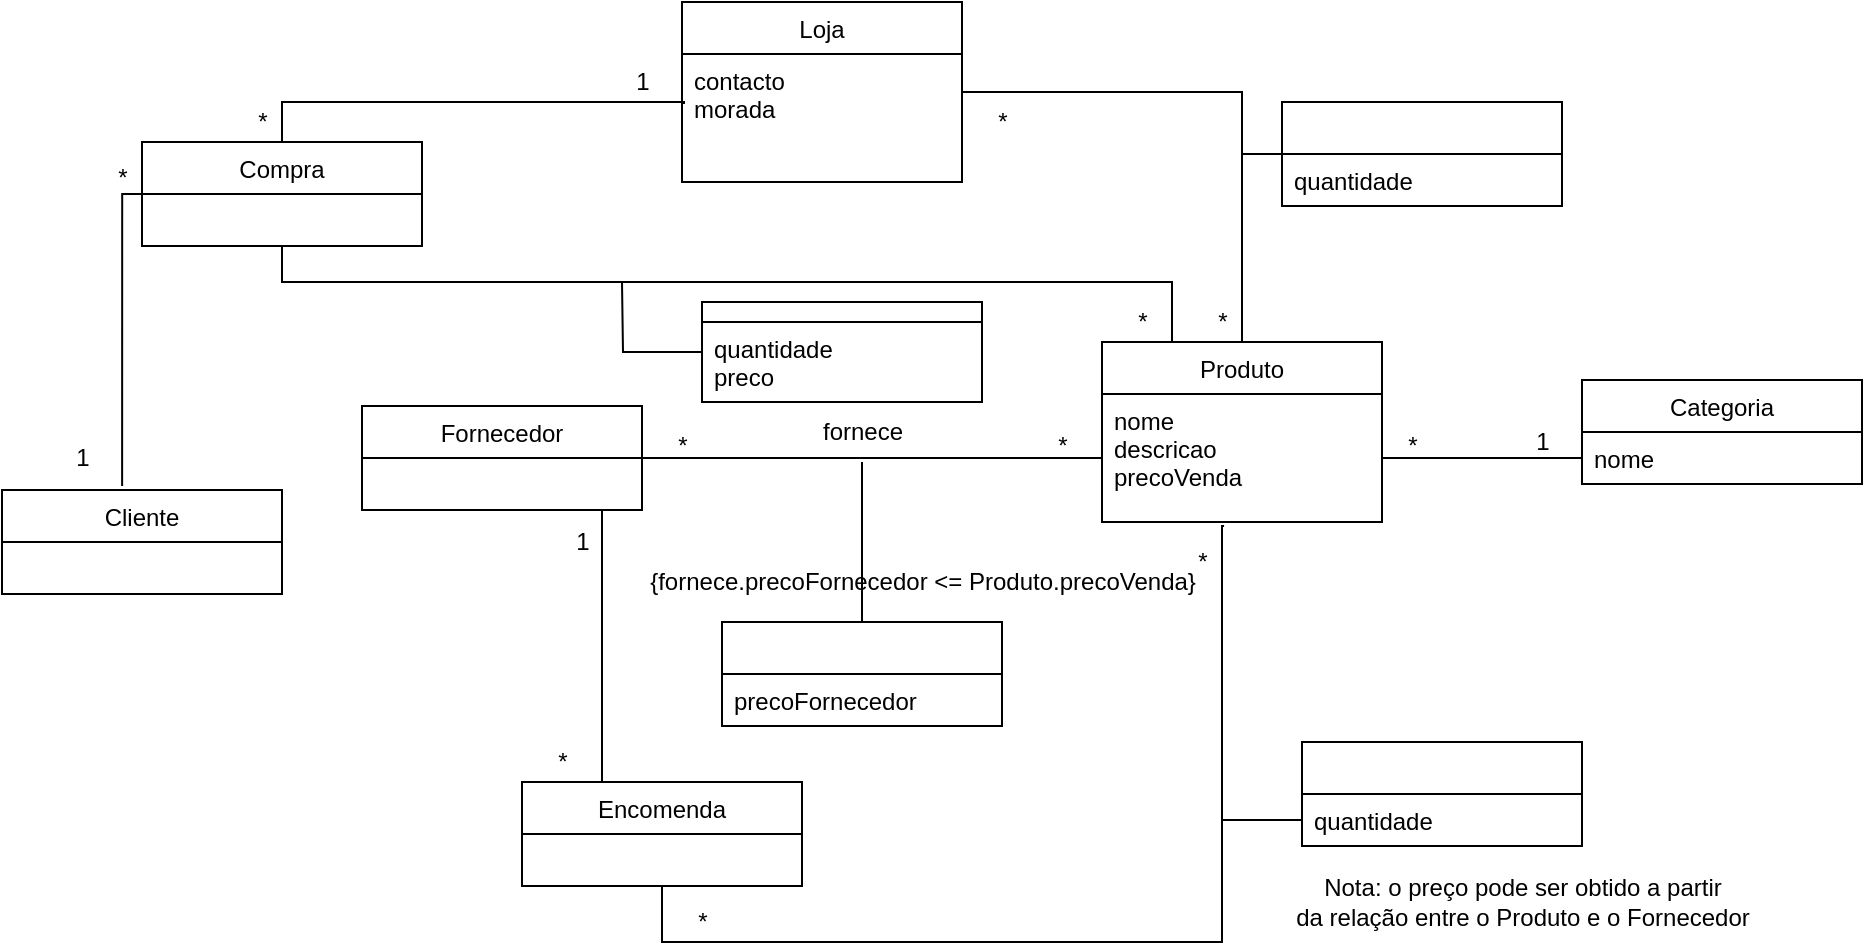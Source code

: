 <mxfile version="13.3.0" type="device"><diagram id="XZMEje1taM5lRdZXFqOP" name="Page-1"><mxGraphModel dx="1941" dy="1301" grid="1" gridSize="10" guides="1" tooltips="1" connect="1" arrows="1" fold="1" page="1" pageScale="1" pageWidth="850" pageHeight="1100" math="0" shadow="0"><root><mxCell id="0"/><mxCell id="1" parent="0"/><mxCell id="4p3NbqSpUj4LbXo-jJyQ-1" value="Produto" style="swimlane;fontStyle=0;childLayout=stackLayout;horizontal=1;startSize=26;fillColor=none;horizontalStack=0;resizeParent=1;resizeParentMax=0;resizeLast=0;collapsible=1;marginBottom=0;" vertex="1" parent="1"><mxGeometry x="280" y="240" width="140" height="90" as="geometry"/></mxCell><mxCell id="4p3NbqSpUj4LbXo-jJyQ-2" value="nome&#xA;descricao&#xA;precoVenda&#xA;&#xA;" style="text;strokeColor=none;fillColor=none;align=left;verticalAlign=top;spacingLeft=4;spacingRight=4;overflow=hidden;rotatable=0;points=[[0,0.5],[1,0.5]];portConstraint=eastwest;" vertex="1" parent="4p3NbqSpUj4LbXo-jJyQ-1"><mxGeometry y="26" width="140" height="64" as="geometry"/></mxCell><mxCell id="4p3NbqSpUj4LbXo-jJyQ-5" value="Categoria" style="swimlane;fontStyle=0;childLayout=stackLayout;horizontal=1;startSize=26;fillColor=none;horizontalStack=0;resizeParent=1;resizeParentMax=0;resizeLast=0;collapsible=1;marginBottom=0;" vertex="1" parent="1"><mxGeometry x="520" y="259" width="140" height="52" as="geometry"/></mxCell><mxCell id="4p3NbqSpUj4LbXo-jJyQ-6" value="nome" style="text;strokeColor=none;fillColor=none;align=left;verticalAlign=top;spacingLeft=4;spacingRight=4;overflow=hidden;rotatable=0;points=[[0,0.5],[1,0.5]];portConstraint=eastwest;" vertex="1" parent="4p3NbqSpUj4LbXo-jJyQ-5"><mxGeometry y="26" width="140" height="26" as="geometry"/></mxCell><mxCell id="4p3NbqSpUj4LbXo-jJyQ-9" style="edgeStyle=orthogonalEdgeStyle;rounded=0;orthogonalLoop=1;jettySize=auto;html=1;entryX=0;entryY=0.5;entryDx=0;entryDy=0;endArrow=none;endFill=0;" edge="1" parent="1" source="4p3NbqSpUj4LbXo-jJyQ-2" target="4p3NbqSpUj4LbXo-jJyQ-6"><mxGeometry relative="1" as="geometry"/></mxCell><mxCell id="4p3NbqSpUj4LbXo-jJyQ-10" value="*" style="text;html=1;align=center;verticalAlign=middle;resizable=0;points=[];autosize=1;" vertex="1" parent="1"><mxGeometry x="425" y="282" width="20" height="20" as="geometry"/></mxCell><mxCell id="4p3NbqSpUj4LbXo-jJyQ-11" value="1" style="text;html=1;align=center;verticalAlign=middle;resizable=0;points=[];autosize=1;" vertex="1" parent="1"><mxGeometry x="490" y="280" width="20" height="20" as="geometry"/></mxCell><mxCell id="4p3NbqSpUj4LbXo-jJyQ-16" style="edgeStyle=orthogonalEdgeStyle;rounded=0;orthogonalLoop=1;jettySize=auto;html=1;entryX=0;entryY=0.5;entryDx=0;entryDy=0;endArrow=none;endFill=0;" edge="1" parent="1" source="4p3NbqSpUj4LbXo-jJyQ-12" target="4p3NbqSpUj4LbXo-jJyQ-2"><mxGeometry relative="1" as="geometry"/></mxCell><mxCell id="4p3NbqSpUj4LbXo-jJyQ-12" value="Fornecedor" style="swimlane;fontStyle=0;childLayout=stackLayout;horizontal=1;startSize=26;fillColor=none;horizontalStack=0;resizeParent=1;resizeParentMax=0;resizeLast=0;collapsible=1;marginBottom=0;" vertex="1" parent="1"><mxGeometry x="-90" y="272" width="140" height="52" as="geometry"/></mxCell><mxCell id="4p3NbqSpUj4LbXo-jJyQ-21" value="fornece" style="text;html=1;align=center;verticalAlign=middle;resizable=0;points=[];autosize=1;" vertex="1" parent="1"><mxGeometry x="130" y="275" width="60" height="20" as="geometry"/></mxCell><mxCell id="4p3NbqSpUj4LbXo-jJyQ-22" value="*" style="text;html=1;align=center;verticalAlign=middle;resizable=0;points=[];autosize=1;" vertex="1" parent="1"><mxGeometry x="60" y="282" width="20" height="20" as="geometry"/></mxCell><mxCell id="4p3NbqSpUj4LbXo-jJyQ-23" value="*" style="text;html=1;align=center;verticalAlign=middle;resizable=0;points=[];autosize=1;" vertex="1" parent="1"><mxGeometry x="250" y="282" width="20" height="20" as="geometry"/></mxCell><mxCell id="4p3NbqSpUj4LbXo-jJyQ-25" style="edgeStyle=orthogonalEdgeStyle;rounded=0;orthogonalLoop=1;jettySize=auto;html=1;endArrow=none;endFill=0;" edge="1" parent="1" source="4p3NbqSpUj4LbXo-jJyQ-17"><mxGeometry relative="1" as="geometry"><mxPoint x="160" y="300" as="targetPoint"/></mxGeometry></mxCell><mxCell id="4p3NbqSpUj4LbXo-jJyQ-17" value="" style="swimlane;fontStyle=0;childLayout=stackLayout;horizontal=1;startSize=26;fillColor=none;horizontalStack=0;resizeParent=1;resizeParentMax=0;resizeLast=0;collapsible=1;marginBottom=0;" vertex="1" parent="1"><mxGeometry x="90" y="380" width="140" height="52" as="geometry"/></mxCell><mxCell id="4p3NbqSpUj4LbXo-jJyQ-18" value="precoFornecedor" style="text;strokeColor=none;fillColor=none;align=left;verticalAlign=top;spacingLeft=4;spacingRight=4;overflow=hidden;rotatable=0;points=[[0,0.5],[1,0.5]];portConstraint=eastwest;" vertex="1" parent="4p3NbqSpUj4LbXo-jJyQ-17"><mxGeometry y="26" width="140" height="26" as="geometry"/></mxCell><mxCell id="4p3NbqSpUj4LbXo-jJyQ-27" style="edgeStyle=orthogonalEdgeStyle;rounded=0;orthogonalLoop=1;jettySize=auto;html=1;endArrow=none;endFill=0;entryX=0.436;entryY=1.031;entryDx=0;entryDy=0;entryPerimeter=0;" edge="1" parent="1" source="4p3NbqSpUj4LbXo-jJyQ-26" target="4p3NbqSpUj4LbXo-jJyQ-2"><mxGeometry relative="1" as="geometry"><mxPoint x="340" y="340" as="targetPoint"/><Array as="points"><mxPoint x="60" y="540"/><mxPoint x="340" y="540"/><mxPoint x="340" y="332"/></Array></mxGeometry></mxCell><mxCell id="4p3NbqSpUj4LbXo-jJyQ-31" style="edgeStyle=orthogonalEdgeStyle;rounded=0;orthogonalLoop=1;jettySize=auto;html=1;endArrow=none;endFill=0;" edge="1" parent="1" source="4p3NbqSpUj4LbXo-jJyQ-26"><mxGeometry relative="1" as="geometry"><mxPoint x="30" y="324" as="targetPoint"/><Array as="points"><mxPoint x="30" y="324"/></Array></mxGeometry></mxCell><mxCell id="4p3NbqSpUj4LbXo-jJyQ-28" value="*" style="text;html=1;align=center;verticalAlign=middle;resizable=0;points=[];autosize=1;" vertex="1" parent="1"><mxGeometry x="320" y="340" width="20" height="20" as="geometry"/></mxCell><mxCell id="4p3NbqSpUj4LbXo-jJyQ-30" value="*" style="text;html=1;align=center;verticalAlign=middle;resizable=0;points=[];autosize=1;" vertex="1" parent="1"><mxGeometry x="70" y="520" width="20" height="20" as="geometry"/></mxCell><mxCell id="4p3NbqSpUj4LbXo-jJyQ-32" value="*" style="text;html=1;align=center;verticalAlign=middle;resizable=0;points=[];autosize=1;" vertex="1" parent="1"><mxGeometry y="440" width="20" height="20" as="geometry"/></mxCell><mxCell id="4p3NbqSpUj4LbXo-jJyQ-33" value="1" style="text;html=1;align=center;verticalAlign=middle;resizable=0;points=[];autosize=1;" vertex="1" parent="1"><mxGeometry x="10" y="330" width="20" height="20" as="geometry"/></mxCell><mxCell id="4p3NbqSpUj4LbXo-jJyQ-34" value="" style="swimlane;fontStyle=0;childLayout=stackLayout;horizontal=1;startSize=26;fillColor=none;horizontalStack=0;resizeParent=1;resizeParentMax=0;resizeLast=0;collapsible=1;marginBottom=0;" vertex="1" parent="1"><mxGeometry x="380" y="440" width="140" height="52" as="geometry"/></mxCell><mxCell id="4p3NbqSpUj4LbXo-jJyQ-35" value="quantidade" style="text;strokeColor=none;fillColor=none;align=left;verticalAlign=top;spacingLeft=4;spacingRight=4;overflow=hidden;rotatable=0;points=[[0,0.5],[1,0.5]];portConstraint=eastwest;" vertex="1" parent="4p3NbqSpUj4LbXo-jJyQ-34"><mxGeometry y="26" width="140" height="26" as="geometry"/></mxCell><mxCell id="4p3NbqSpUj4LbXo-jJyQ-38" style="edgeStyle=orthogonalEdgeStyle;rounded=0;orthogonalLoop=1;jettySize=auto;html=1;endArrow=none;endFill=0;" edge="1" parent="1" source="4p3NbqSpUj4LbXo-jJyQ-35"><mxGeometry relative="1" as="geometry"><mxPoint x="340" y="479" as="targetPoint"/></mxGeometry></mxCell><mxCell id="4p3NbqSpUj4LbXo-jJyQ-39" value="&lt;div&gt;Nota: o preço pode ser obtido a partir &lt;br&gt;&lt;/div&gt;&lt;div&gt;da relação entre o Produto e o Fornecedor&lt;/div&gt;" style="text;html=1;align=center;verticalAlign=middle;resizable=0;points=[];autosize=1;" vertex="1" parent="1"><mxGeometry x="370" y="505" width="240" height="30" as="geometry"/></mxCell><mxCell id="4p3NbqSpUj4LbXo-jJyQ-45" style="edgeStyle=orthogonalEdgeStyle;rounded=0;orthogonalLoop=1;jettySize=auto;html=1;entryX=0.5;entryY=0;entryDx=0;entryDy=0;endArrow=none;endFill=0;" edge="1" parent="1" source="4p3NbqSpUj4LbXo-jJyQ-43" target="4p3NbqSpUj4LbXo-jJyQ-1"><mxGeometry relative="1" as="geometry"/></mxCell><mxCell id="4p3NbqSpUj4LbXo-jJyQ-43" value="Loja" style="swimlane;fontStyle=0;childLayout=stackLayout;horizontal=1;startSize=26;fillColor=none;horizontalStack=0;resizeParent=1;resizeParentMax=0;resizeLast=0;collapsible=1;marginBottom=0;" vertex="1" parent="1"><mxGeometry x="70" y="70" width="140" height="90" as="geometry"/></mxCell><mxCell id="4p3NbqSpUj4LbXo-jJyQ-44" value="contacto&#xA;morada&#xA;" style="text;strokeColor=none;fillColor=none;align=left;verticalAlign=top;spacingLeft=4;spacingRight=4;overflow=hidden;rotatable=0;points=[[0,0.5],[1,0.5]];portConstraint=eastwest;" vertex="1" parent="4p3NbqSpUj4LbXo-jJyQ-43"><mxGeometry y="26" width="140" height="64" as="geometry"/></mxCell><mxCell id="4p3NbqSpUj4LbXo-jJyQ-46" value="*" style="text;html=1;align=center;verticalAlign=middle;resizable=0;points=[];autosize=1;" vertex="1" parent="1"><mxGeometry x="220" y="120" width="20" height="20" as="geometry"/></mxCell><mxCell id="4p3NbqSpUj4LbXo-jJyQ-47" value="*" style="text;html=1;align=center;verticalAlign=middle;resizable=0;points=[];autosize=1;" vertex="1" parent="1"><mxGeometry x="330" y="220" width="20" height="20" as="geometry"/></mxCell><mxCell id="4p3NbqSpUj4LbXo-jJyQ-50" style="edgeStyle=orthogonalEdgeStyle;rounded=0;orthogonalLoop=1;jettySize=auto;html=1;endArrow=none;endFill=0;" edge="1" parent="1" source="4p3NbqSpUj4LbXo-jJyQ-48"><mxGeometry relative="1" as="geometry"><mxPoint x="350" y="146" as="targetPoint"/></mxGeometry></mxCell><mxCell id="4p3NbqSpUj4LbXo-jJyQ-48" value="" style="swimlane;fontStyle=0;childLayout=stackLayout;horizontal=1;startSize=26;fillColor=none;horizontalStack=0;resizeParent=1;resizeParentMax=0;resizeLast=0;collapsible=1;marginBottom=0;" vertex="1" parent="1"><mxGeometry x="370" y="120" width="140" height="52" as="geometry"/></mxCell><mxCell id="4p3NbqSpUj4LbXo-jJyQ-49" value="quantidade" style="text;strokeColor=none;fillColor=none;align=left;verticalAlign=top;spacingLeft=4;spacingRight=4;overflow=hidden;rotatable=0;points=[[0,0.5],[1,0.5]];portConstraint=eastwest;" vertex="1" parent="4p3NbqSpUj4LbXo-jJyQ-48"><mxGeometry y="26" width="140" height="26" as="geometry"/></mxCell><mxCell id="4p3NbqSpUj4LbXo-jJyQ-61" style="edgeStyle=orthogonalEdgeStyle;rounded=0;orthogonalLoop=1;jettySize=auto;html=1;entryX=0.429;entryY=-0.038;entryDx=0;entryDy=0;entryPerimeter=0;endArrow=none;endFill=0;" edge="1" parent="1" source="4p3NbqSpUj4LbXo-jJyQ-56" target="4p3NbqSpUj4LbXo-jJyQ-51"><mxGeometry relative="1" as="geometry"><Array as="points"><mxPoint x="-210" y="166"/></Array></mxGeometry></mxCell><mxCell id="4p3NbqSpUj4LbXo-jJyQ-64" style="edgeStyle=orthogonalEdgeStyle;rounded=0;orthogonalLoop=1;jettySize=auto;html=1;entryX=0.25;entryY=0;entryDx=0;entryDy=0;endArrow=none;endFill=0;" edge="1" parent="1" source="4p3NbqSpUj4LbXo-jJyQ-56" target="4p3NbqSpUj4LbXo-jJyQ-1"><mxGeometry relative="1" as="geometry"><Array as="points"><mxPoint x="-130" y="210"/><mxPoint x="315" y="210"/></Array></mxGeometry></mxCell><mxCell id="4p3NbqSpUj4LbXo-jJyQ-56" value="Compra" style="swimlane;fontStyle=0;childLayout=stackLayout;horizontal=1;startSize=26;fillColor=none;horizontalStack=0;resizeParent=1;resizeParentMax=0;resizeLast=0;collapsible=1;marginBottom=0;" vertex="1" parent="1"><mxGeometry x="-200" y="140" width="140" height="52" as="geometry"/></mxCell><mxCell id="4p3NbqSpUj4LbXo-jJyQ-57" style="edgeStyle=orthogonalEdgeStyle;rounded=0;orthogonalLoop=1;jettySize=auto;html=1;entryX=0.5;entryY=0;entryDx=0;entryDy=0;endArrow=none;endFill=0;exitX=0.007;exitY=0.391;exitDx=0;exitDy=0;exitPerimeter=0;" edge="1" parent="1" source="4p3NbqSpUj4LbXo-jJyQ-44" target="4p3NbqSpUj4LbXo-jJyQ-56"><mxGeometry relative="1" as="geometry"><Array as="points"><mxPoint x="71" y="120"/><mxPoint x="-130" y="120"/></Array></mxGeometry></mxCell><mxCell id="4p3NbqSpUj4LbXo-jJyQ-58" value="*" style="text;html=1;align=center;verticalAlign=middle;resizable=0;points=[];autosize=1;" vertex="1" parent="1"><mxGeometry x="-150" y="120" width="20" height="20" as="geometry"/></mxCell><mxCell id="4p3NbqSpUj4LbXo-jJyQ-59" value="1" style="text;html=1;align=center;verticalAlign=middle;resizable=0;points=[];autosize=1;" vertex="1" parent="1"><mxGeometry x="40" y="100" width="20" height="20" as="geometry"/></mxCell><mxCell id="4p3NbqSpUj4LbXo-jJyQ-62" value="1" style="text;html=1;align=center;verticalAlign=middle;resizable=0;points=[];autosize=1;" vertex="1" parent="1"><mxGeometry x="-240" y="288" width="20" height="20" as="geometry"/></mxCell><mxCell id="4p3NbqSpUj4LbXo-jJyQ-63" value="*" style="text;html=1;align=center;verticalAlign=middle;resizable=0;points=[];autosize=1;" vertex="1" parent="1"><mxGeometry x="-220" y="148" width="20" height="20" as="geometry"/></mxCell><mxCell id="4p3NbqSpUj4LbXo-jJyQ-65" value="*" style="text;html=1;align=center;verticalAlign=middle;resizable=0;points=[];autosize=1;" vertex="1" parent="1"><mxGeometry x="290" y="220" width="20" height="20" as="geometry"/></mxCell><mxCell id="4p3NbqSpUj4LbXo-jJyQ-68" style="edgeStyle=orthogonalEdgeStyle;rounded=0;orthogonalLoop=1;jettySize=auto;html=1;endArrow=none;endFill=0;" edge="1" parent="1" source="4p3NbqSpUj4LbXo-jJyQ-66"><mxGeometry relative="1" as="geometry"><mxPoint x="40" y="210" as="targetPoint"/></mxGeometry></mxCell><mxCell id="4p3NbqSpUj4LbXo-jJyQ-66" value="" style="swimlane;fontStyle=0;childLayout=stackLayout;horizontal=1;startSize=10;fillColor=none;horizontalStack=0;resizeParent=1;resizeParentMax=0;resizeLast=0;collapsible=1;marginBottom=0;" vertex="1" parent="1"><mxGeometry x="80" y="220" width="140" height="50" as="geometry"/></mxCell><mxCell id="4p3NbqSpUj4LbXo-jJyQ-67" value="quantidade&#xA;preco&#xA;" style="text;strokeColor=none;fillColor=none;align=left;verticalAlign=top;spacingLeft=4;spacingRight=4;overflow=hidden;rotatable=0;points=[[0,0.5],[1,0.5]];portConstraint=eastwest;" vertex="1" parent="4p3NbqSpUj4LbXo-jJyQ-66"><mxGeometry y="10" width="140" height="40" as="geometry"/></mxCell><mxCell id="4p3NbqSpUj4LbXo-jJyQ-51" value="Cliente" style="swimlane;fontStyle=0;childLayout=stackLayout;horizontal=1;startSize=26;fillColor=none;horizontalStack=0;resizeParent=1;resizeParentMax=0;resizeLast=0;collapsible=1;marginBottom=0;" vertex="1" parent="1"><mxGeometry x="-270" y="314" width="140" height="52" as="geometry"/></mxCell><mxCell id="4p3NbqSpUj4LbXo-jJyQ-26" value="Encomenda" style="swimlane;fontStyle=0;childLayout=stackLayout;horizontal=1;startSize=26;fillColor=none;horizontalStack=0;resizeParent=1;resizeParentMax=0;resizeLast=0;collapsible=1;marginBottom=0;" vertex="1" parent="1"><mxGeometry x="-10" y="460" width="140" height="52" as="geometry"/></mxCell><mxCell id="4p3NbqSpUj4LbXo-jJyQ-69" value="{fornece.precoFornecedor &amp;lt;= Produto.precoVenda}" style="text;html=1;align=center;verticalAlign=middle;resizable=0;points=[];autosize=1;" vertex="1" parent="1"><mxGeometry x="45" y="350" width="290" height="20" as="geometry"/></mxCell></root></mxGraphModel></diagram></mxfile>